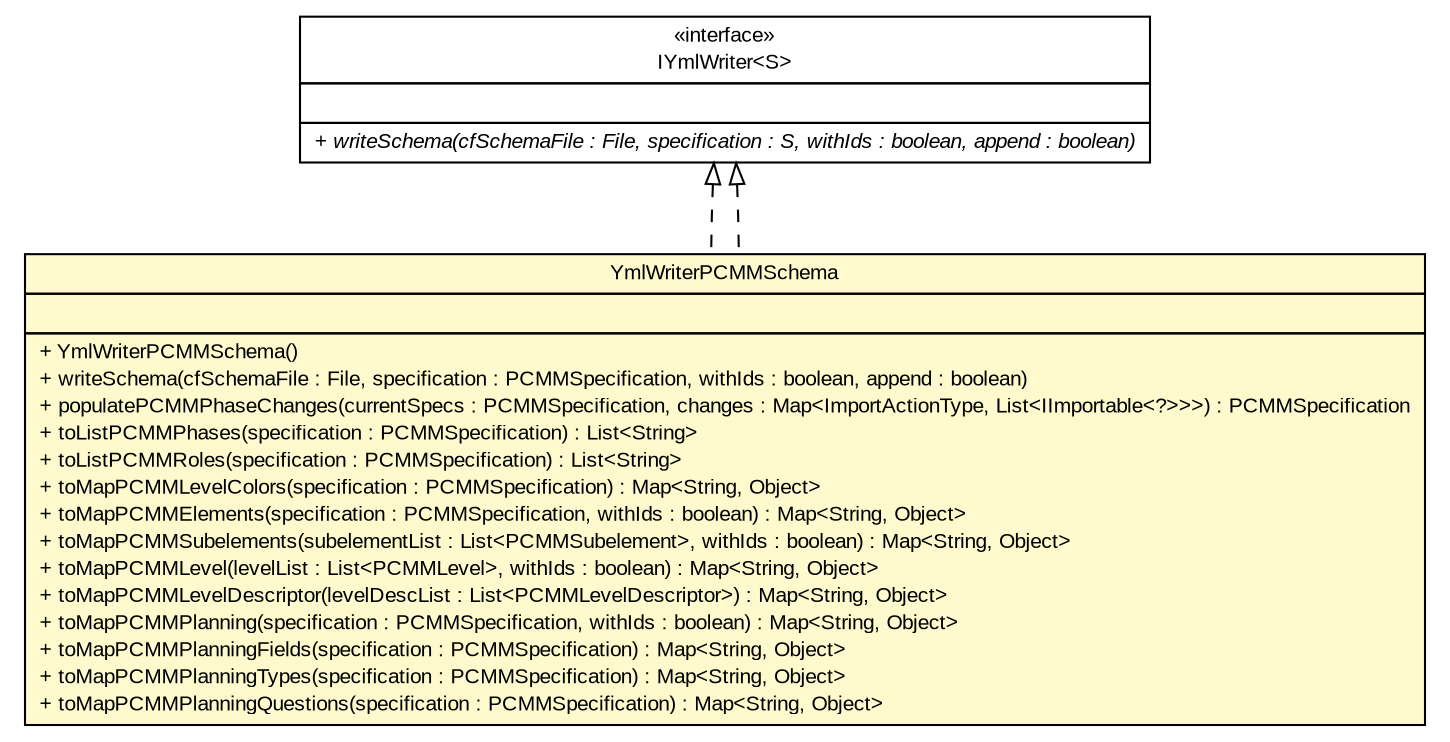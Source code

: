 #!/usr/local/bin/dot
#
# Class diagram 
# Generated by UMLGraph version R5_6-24-gf6e263 (http://www.umlgraph.org/)
#

digraph G {
	edge [fontname="arial",fontsize=10,labelfontname="arial",labelfontsize=10];
	node [fontname="arial",fontsize=10,shape=plaintext];
	nodesep=0.25;
	ranksep=0.5;
	// gov.sandia.cf.application.configuration.IYmlWriter<S>
	c461476 [label=<<table title="gov.sandia.cf.application.configuration.IYmlWriter" border="0" cellborder="1" cellspacing="0" cellpadding="2" port="p" href="../IYmlWriter.html">
		<tr><td><table border="0" cellspacing="0" cellpadding="1">
<tr><td align="center" balign="center"> &#171;interface&#187; </td></tr>
<tr><td align="center" balign="center"> IYmlWriter&lt;S&gt; </td></tr>
		</table></td></tr>
		<tr><td><table border="0" cellspacing="0" cellpadding="1">
<tr><td align="left" balign="left">  </td></tr>
		</table></td></tr>
		<tr><td><table border="0" cellspacing="0" cellpadding="1">
<tr><td align="left" balign="left"><font face="arial italic" point-size="10.0"> + writeSchema(cfSchemaFile : File, specification : S, withIds : boolean, append : boolean) </font></td></tr>
		</table></td></tr>
		</table>>, URL="../IYmlWriter.html", fontname="arial", fontcolor="black", fontsize=10.0];
	// gov.sandia.cf.application.configuration.pcmm.YmlWriterPCMMSchema
	c461483 [label=<<table title="gov.sandia.cf.application.configuration.pcmm.YmlWriterPCMMSchema" border="0" cellborder="1" cellspacing="0" cellpadding="2" port="p" bgcolor="lemonChiffon" href="./YmlWriterPCMMSchema.html">
		<tr><td><table border="0" cellspacing="0" cellpadding="1">
<tr><td align="center" balign="center"> YmlWriterPCMMSchema </td></tr>
		</table></td></tr>
		<tr><td><table border="0" cellspacing="0" cellpadding="1">
<tr><td align="left" balign="left">  </td></tr>
		</table></td></tr>
		<tr><td><table border="0" cellspacing="0" cellpadding="1">
<tr><td align="left" balign="left"> + YmlWriterPCMMSchema() </td></tr>
<tr><td align="left" balign="left"> + writeSchema(cfSchemaFile : File, specification : PCMMSpecification, withIds : boolean, append : boolean) </td></tr>
<tr><td align="left" balign="left"> + populatePCMMPhaseChanges(currentSpecs : PCMMSpecification, changes : Map&lt;ImportActionType, List&lt;IImportable&lt;?&gt;&gt;&gt;) : PCMMSpecification </td></tr>
<tr><td align="left" balign="left"> + toListPCMMPhases(specification : PCMMSpecification) : List&lt;String&gt; </td></tr>
<tr><td align="left" balign="left"> + toListPCMMRoles(specification : PCMMSpecification) : List&lt;String&gt; </td></tr>
<tr><td align="left" balign="left"> + toMapPCMMLevelColors(specification : PCMMSpecification) : Map&lt;String, Object&gt; </td></tr>
<tr><td align="left" balign="left"> + toMapPCMMElements(specification : PCMMSpecification, withIds : boolean) : Map&lt;String, Object&gt; </td></tr>
<tr><td align="left" balign="left"> + toMapPCMMSubelements(subelementList : List&lt;PCMMSubelement&gt;, withIds : boolean) : Map&lt;String, Object&gt; </td></tr>
<tr><td align="left" balign="left"> + toMapPCMMLevel(levelList : List&lt;PCMMLevel&gt;, withIds : boolean) : Map&lt;String, Object&gt; </td></tr>
<tr><td align="left" balign="left"> + toMapPCMMLevelDescriptor(levelDescList : List&lt;PCMMLevelDescriptor&gt;) : Map&lt;String, Object&gt; </td></tr>
<tr><td align="left" balign="left"> + toMapPCMMPlanning(specification : PCMMSpecification, withIds : boolean) : Map&lt;String, Object&gt; </td></tr>
<tr><td align="left" balign="left"> + toMapPCMMPlanningFields(specification : PCMMSpecification) : Map&lt;String, Object&gt; </td></tr>
<tr><td align="left" balign="left"> + toMapPCMMPlanningTypes(specification : PCMMSpecification) : Map&lt;String, Object&gt; </td></tr>
<tr><td align="left" balign="left"> + toMapPCMMPlanningQuestions(specification : PCMMSpecification) : Map&lt;String, Object&gt; </td></tr>
		</table></td></tr>
		</table>>, URL="./YmlWriterPCMMSchema.html", fontname="arial", fontcolor="black", fontsize=10.0];
	//gov.sandia.cf.application.configuration.pcmm.YmlWriterPCMMSchema implements gov.sandia.cf.application.configuration.IYmlWriter<S>
	c461476:p -> c461483:p [dir=back,arrowtail=empty,style=dashed];
	//gov.sandia.cf.application.configuration.pcmm.YmlWriterPCMMSchema implements gov.sandia.cf.application.configuration.IYmlWriter<S>
	c461476:p -> c461483:p [dir=back,arrowtail=empty,style=dashed];
}

